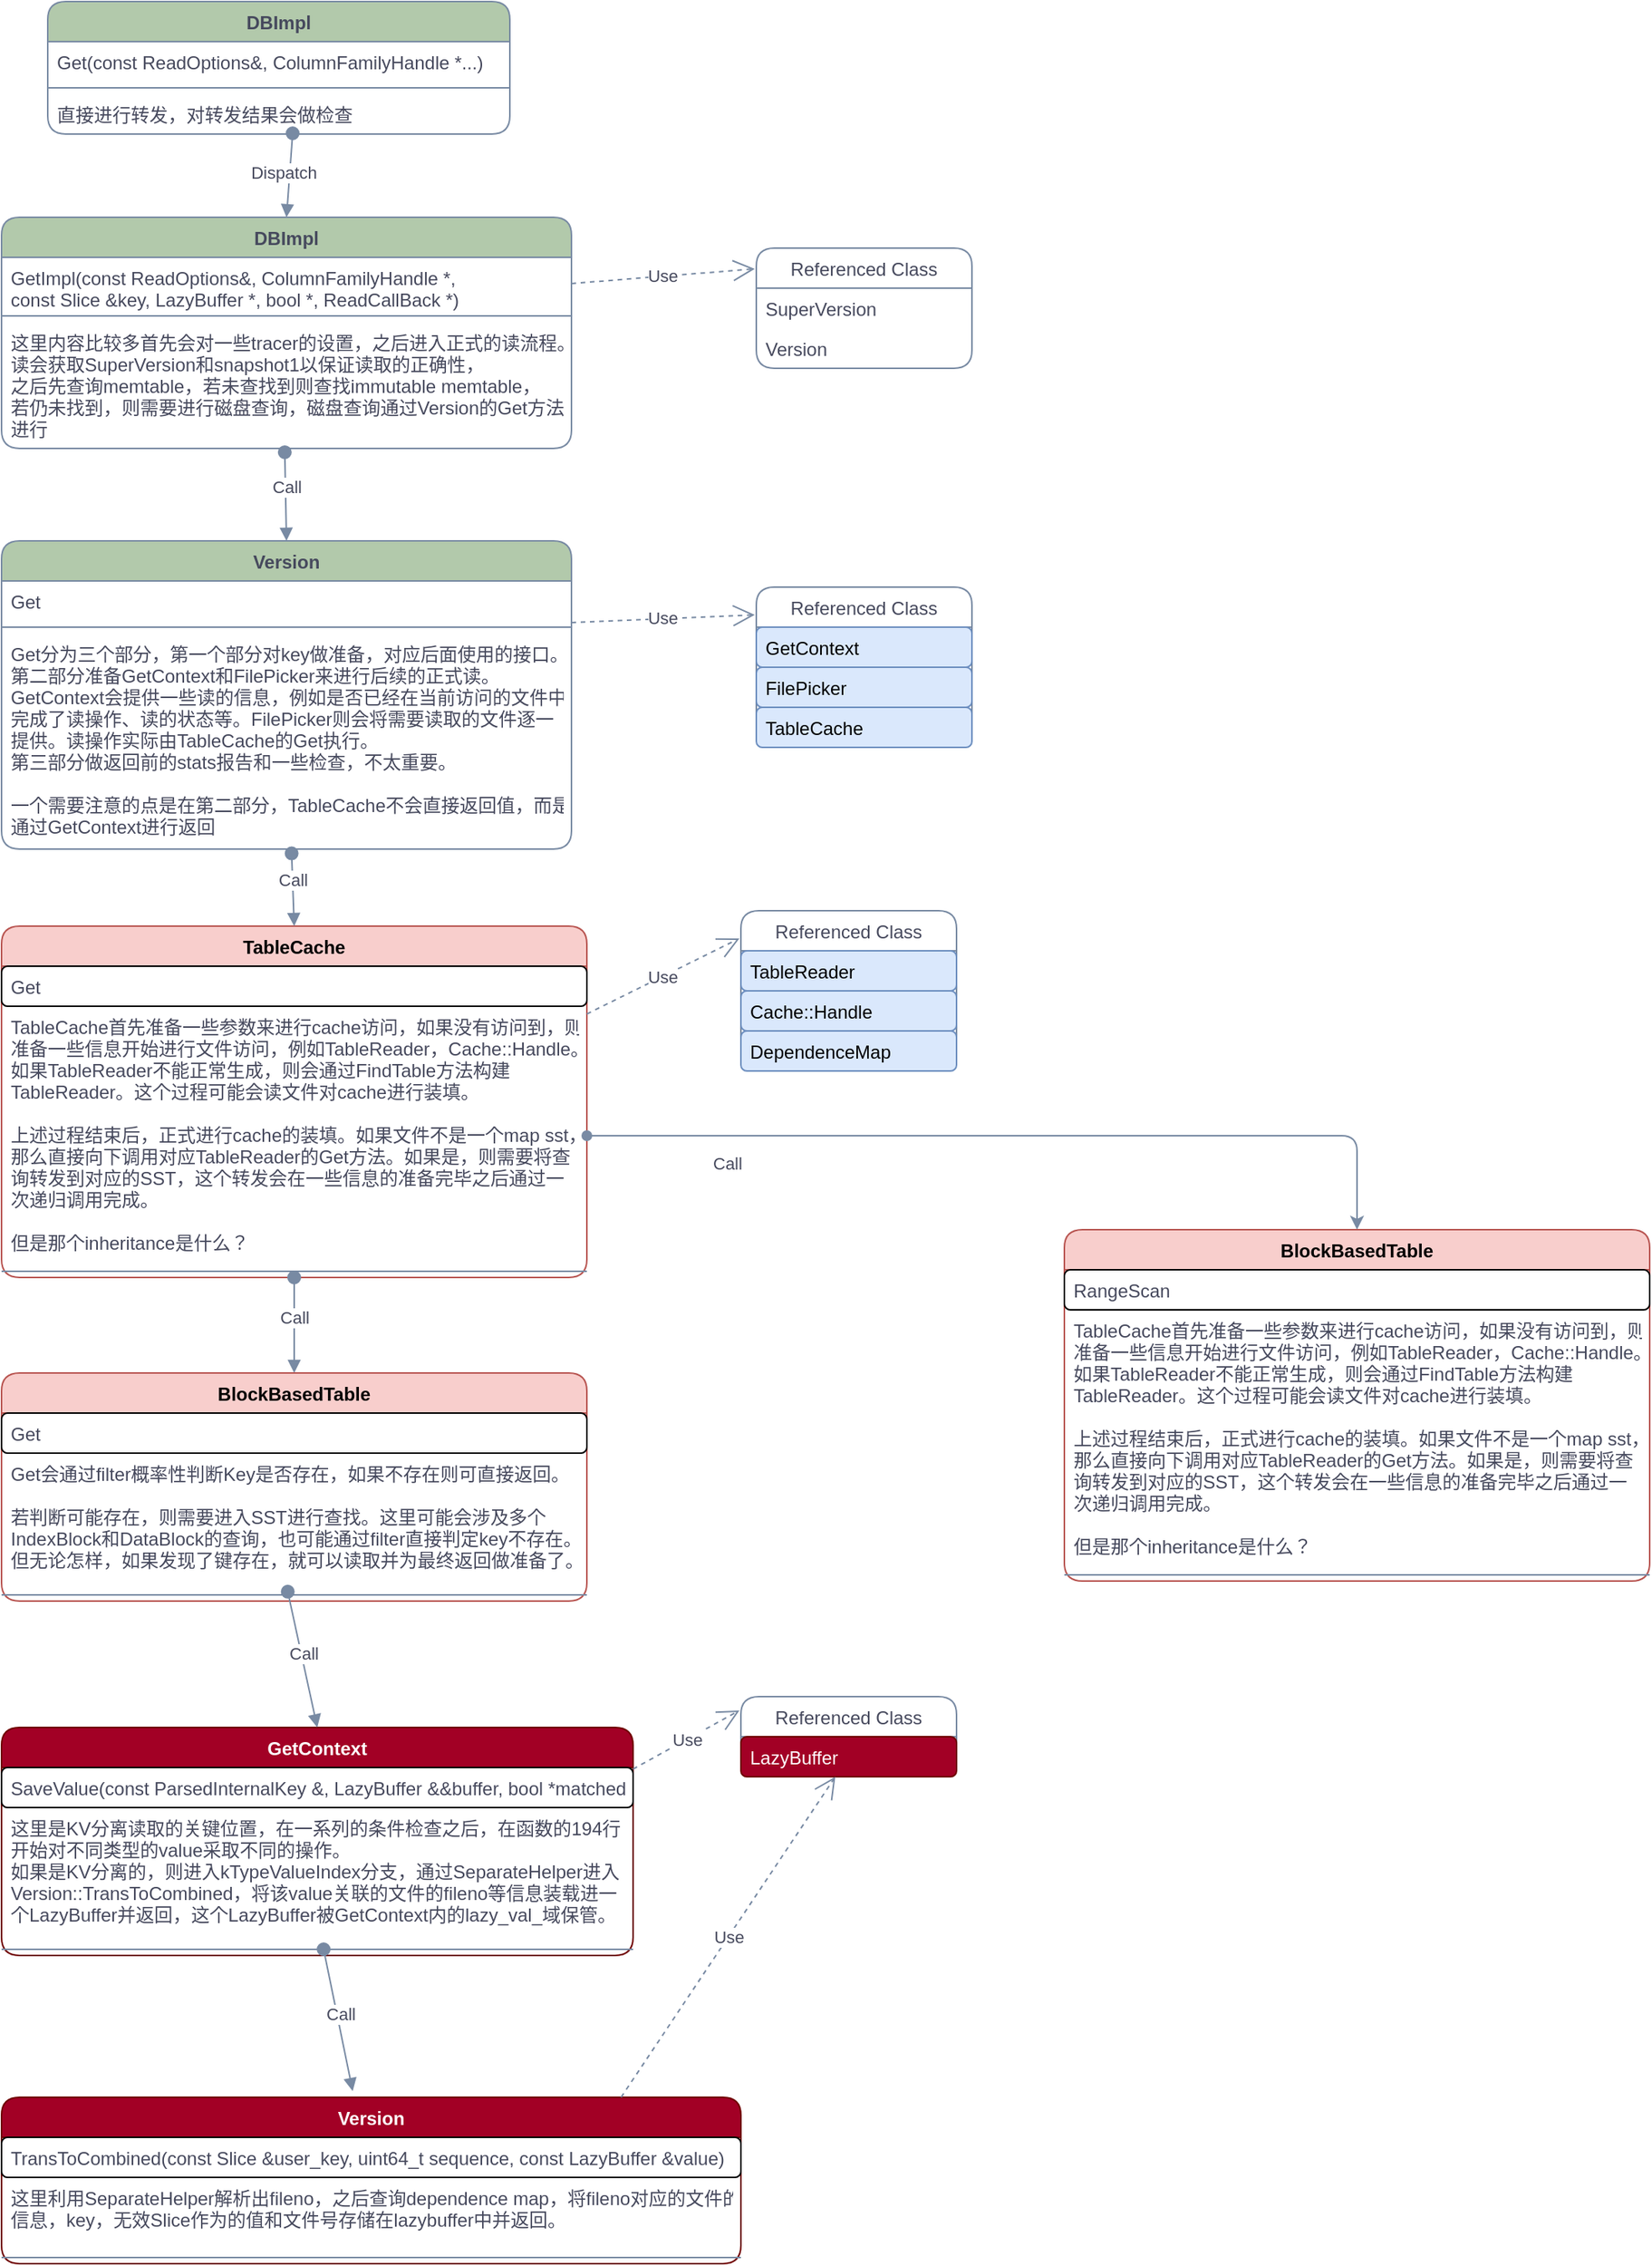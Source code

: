 <mxfile version="20.2.3" type="github" pages="2">
  <diagram id="C5RBs43oDa-KdzZeNtuy" name="Page-1">
    <mxGraphModel dx="1183" dy="696" grid="1" gridSize="10" guides="1" tooltips="1" connect="1" arrows="1" fold="1" page="1" pageScale="1" pageWidth="1169" pageHeight="1654" math="0" shadow="0">
      <root>
        <mxCell id="WIyWlLk6GJQsqaUBKTNV-0" />
        <mxCell id="WIyWlLk6GJQsqaUBKTNV-1" parent="WIyWlLk6GJQsqaUBKTNV-0" />
        <mxCell id="Qbf2WHQw0iOhFHIbaigR-1" value="DBImpl" style="swimlane;fontStyle=1;align=center;verticalAlign=top;childLayout=stackLayout;horizontal=1;startSize=26;horizontalStack=0;resizeParent=1;resizeParentMax=0;resizeLast=0;collapsible=1;marginBottom=0;fillColor=#B2C9AB;strokeColor=#788AA3;fontColor=#46495D;rounded=1;" parent="WIyWlLk6GJQsqaUBKTNV-1" vertex="1">
          <mxGeometry x="50" y="30" width="300" height="86" as="geometry" />
        </mxCell>
        <mxCell id="Qbf2WHQw0iOhFHIbaigR-2" value="Get(const ReadOptions&amp;, ColumnFamilyHandle *...)" style="text;strokeColor=none;fillColor=none;align=left;verticalAlign=top;spacingLeft=4;spacingRight=4;overflow=hidden;rotatable=0;points=[[0,0.5],[1,0.5]];portConstraint=eastwest;fontColor=#46495D;rounded=1;" parent="Qbf2WHQw0iOhFHIbaigR-1" vertex="1">
          <mxGeometry y="26" width="300" height="26" as="geometry" />
        </mxCell>
        <mxCell id="Qbf2WHQw0iOhFHIbaigR-3" value="" style="line;strokeWidth=1;fillColor=none;align=left;verticalAlign=middle;spacingTop=-1;spacingLeft=3;spacingRight=3;rotatable=0;labelPosition=right;points=[];portConstraint=eastwest;strokeColor=#788AA3;fontColor=#46495D;rounded=1;" parent="Qbf2WHQw0iOhFHIbaigR-1" vertex="1">
          <mxGeometry y="52" width="300" height="8" as="geometry" />
        </mxCell>
        <mxCell id="Qbf2WHQw0iOhFHIbaigR-4" value="直接进行转发，对转发结果会做检查" style="text;strokeColor=none;fillColor=none;align=left;verticalAlign=top;spacingLeft=4;spacingRight=4;overflow=hidden;rotatable=0;points=[[0,0.5],[1,0.5]];portConstraint=eastwest;fontColor=#46495D;rounded=1;" parent="Qbf2WHQw0iOhFHIbaigR-1" vertex="1">
          <mxGeometry y="60" width="300" height="26" as="geometry" />
        </mxCell>
        <mxCell id="Qbf2WHQw0iOhFHIbaigR-5" value="DBImpl" style="swimlane;fontStyle=1;align=center;verticalAlign=top;childLayout=stackLayout;horizontal=1;startSize=26;horizontalStack=0;resizeParent=1;resizeParentMax=0;resizeLast=0;collapsible=1;marginBottom=0;fillColor=#B2C9AB;strokeColor=#788AA3;fontColor=#46495D;rounded=1;" parent="WIyWlLk6GJQsqaUBKTNV-1" vertex="1">
          <mxGeometry x="20" y="170" width="370" height="150" as="geometry" />
        </mxCell>
        <mxCell id="Qbf2WHQw0iOhFHIbaigR-6" value="GetImpl(const ReadOptions&amp;, ColumnFamilyHandle *, &#xa;const Slice &amp;key, LazyBuffer *, bool *, ReadCallBack *) " style="text;strokeColor=none;fillColor=none;align=left;verticalAlign=top;spacingLeft=4;spacingRight=4;overflow=hidden;rotatable=0;points=[[0,0.5],[1,0.5]];portConstraint=eastwest;fontColor=#46495D;rounded=1;" parent="Qbf2WHQw0iOhFHIbaigR-5" vertex="1">
          <mxGeometry y="26" width="370" height="34" as="geometry" />
        </mxCell>
        <mxCell id="Qbf2WHQw0iOhFHIbaigR-7" value="" style="line;strokeWidth=1;fillColor=none;align=left;verticalAlign=middle;spacingTop=-1;spacingLeft=3;spacingRight=3;rotatable=0;labelPosition=right;points=[];portConstraint=eastwest;strokeColor=#788AA3;fontColor=#46495D;rounded=1;" parent="Qbf2WHQw0iOhFHIbaigR-5" vertex="1">
          <mxGeometry y="60" width="370" height="8" as="geometry" />
        </mxCell>
        <mxCell id="Qbf2WHQw0iOhFHIbaigR-8" value="这里内容比较多首先会对一些tracer的设置，之后进入正式的读流程。&#xa;读会获取SuperVersion和snapshot1以保证读取的正确性，&#xa;之后先查询memtable，若未查找到则查找immutable memtable，&#xa;若仍未找到，则需要进行磁盘查询，磁盘查询通过Version的Get方法&#xa;进行" style="text;strokeColor=none;fillColor=none;align=left;verticalAlign=top;spacingLeft=4;spacingRight=4;overflow=hidden;rotatable=0;points=[[0,0.5],[1,0.5]];portConstraint=eastwest;fontColor=#46495D;rounded=1;" parent="Qbf2WHQw0iOhFHIbaigR-5" vertex="1">
          <mxGeometry y="68" width="370" height="82" as="geometry" />
        </mxCell>
        <mxCell id="Qbf2WHQw0iOhFHIbaigR-10" value="Dispatch" style="html=1;verticalAlign=bottom;startArrow=oval;startFill=1;endArrow=block;startSize=8;rounded=1;exitX=0.53;exitY=0.981;exitDx=0;exitDy=0;entryX=0.5;entryY=0;entryDx=0;entryDy=0;exitPerimeter=0;strokeColor=#788AA3;fontColor=#46495D;" parent="WIyWlLk6GJQsqaUBKTNV-1" source="Qbf2WHQw0iOhFHIbaigR-4" target="Qbf2WHQw0iOhFHIbaigR-5" edge="1">
          <mxGeometry x="0.255" y="-3" width="60" relative="1" as="geometry">
            <mxPoint x="360" y="320" as="sourcePoint" />
            <mxPoint x="420" y="320" as="targetPoint" />
            <mxPoint as="offset" />
          </mxGeometry>
        </mxCell>
        <mxCell id="Qbf2WHQw0iOhFHIbaigR-13" value="Version" style="swimlane;fontStyle=1;align=center;verticalAlign=top;childLayout=stackLayout;horizontal=1;startSize=26;horizontalStack=0;resizeParent=1;resizeParentMax=0;resizeLast=0;collapsible=1;marginBottom=0;fillColor=#B2C9AB;strokeColor=#788AA3;fontColor=#46495D;rounded=1;" parent="WIyWlLk6GJQsqaUBKTNV-1" vertex="1">
          <mxGeometry x="20" y="380" width="370" height="200" as="geometry" />
        </mxCell>
        <mxCell id="Qbf2WHQw0iOhFHIbaigR-14" value="Get" style="text;strokeColor=none;fillColor=none;align=left;verticalAlign=top;spacingLeft=4;spacingRight=4;overflow=hidden;rotatable=0;points=[[0,0.5],[1,0.5]];portConstraint=eastwest;fontColor=#46495D;rounded=1;" parent="Qbf2WHQw0iOhFHIbaigR-13" vertex="1">
          <mxGeometry y="26" width="370" height="26" as="geometry" />
        </mxCell>
        <mxCell id="Qbf2WHQw0iOhFHIbaigR-15" value="" style="line;strokeWidth=1;fillColor=none;align=left;verticalAlign=middle;spacingTop=-1;spacingLeft=3;spacingRight=3;rotatable=0;labelPosition=right;points=[];portConstraint=eastwest;strokeColor=#788AA3;fontColor=#46495D;rounded=1;" parent="Qbf2WHQw0iOhFHIbaigR-13" vertex="1">
          <mxGeometry y="52" width="370" height="8" as="geometry" />
        </mxCell>
        <mxCell id="Qbf2WHQw0iOhFHIbaigR-16" value="Get分为三个部分，第一个部分对key做准备，对应后面使用的接口。&#xa;第二部分准备GetContext和FilePicker来进行后续的正式读。&#xa;GetContext会提供一些读的信息，例如是否已经在当前访问的文件中&#xa;完成了读操作、读的状态等。FilePicker则会将需要读取的文件逐一&#xa;提供。读操作实际由TableCache的Get执行。&#xa;第三部分做返回前的stats报告和一些检查，不太重要。&#xa;&#xa;一个需要注意的点是在第二部分，TableCache不会直接返回值，而是&#xa;通过GetContext进行返回&#xa;" style="text;strokeColor=none;fillColor=none;align=left;verticalAlign=top;spacingLeft=4;spacingRight=4;overflow=hidden;rotatable=0;points=[[0,0.5],[1,0.5]];portConstraint=eastwest;fontColor=#46495D;rounded=1;" parent="Qbf2WHQw0iOhFHIbaigR-13" vertex="1">
          <mxGeometry y="60" width="370" height="140" as="geometry" />
        </mxCell>
        <mxCell id="Qbf2WHQw0iOhFHIbaigR-17" value="Referenced Class" style="swimlane;fontStyle=0;childLayout=stackLayout;horizontal=1;startSize=26;fillColor=none;horizontalStack=0;resizeParent=1;resizeParentMax=0;resizeLast=0;collapsible=1;marginBottom=0;strokeColor=#788AA3;fontColor=#46495D;rounded=1;" parent="WIyWlLk6GJQsqaUBKTNV-1" vertex="1">
          <mxGeometry x="510" y="190" width="140" height="78" as="geometry" />
        </mxCell>
        <mxCell id="Qbf2WHQw0iOhFHIbaigR-18" value="SuperVersion" style="text;strokeColor=none;fillColor=none;align=left;verticalAlign=top;spacingLeft=4;spacingRight=4;overflow=hidden;rotatable=0;points=[[0,0.5],[1,0.5]];portConstraint=eastwest;fontColor=#46495D;rounded=1;" parent="Qbf2WHQw0iOhFHIbaigR-17" vertex="1">
          <mxGeometry y="26" width="140" height="26" as="geometry" />
        </mxCell>
        <mxCell id="Qbf2WHQw0iOhFHIbaigR-19" value="Version" style="text;strokeColor=none;fillColor=none;align=left;verticalAlign=top;spacingLeft=4;spacingRight=4;overflow=hidden;rotatable=0;points=[[0,0.5],[1,0.5]];portConstraint=eastwest;fontColor=#46495D;rounded=1;" parent="Qbf2WHQw0iOhFHIbaigR-17" vertex="1">
          <mxGeometry y="52" width="140" height="26" as="geometry" />
        </mxCell>
        <mxCell id="Qbf2WHQw0iOhFHIbaigR-21" value="Use" style="endArrow=open;endSize=12;dashed=1;html=1;rounded=1;exitX=1;exitY=0.5;exitDx=0;exitDy=0;entryX=-0.007;entryY=0.173;entryDx=0;entryDy=0;entryPerimeter=0;strokeColor=#788AA3;fontColor=#46495D;" parent="WIyWlLk6GJQsqaUBKTNV-1" source="Qbf2WHQw0iOhFHIbaigR-6" target="Qbf2WHQw0iOhFHIbaigR-17" edge="1">
          <mxGeometry width="160" relative="1" as="geometry">
            <mxPoint x="310" y="320" as="sourcePoint" />
            <mxPoint x="470" y="320" as="targetPoint" />
          </mxGeometry>
        </mxCell>
        <mxCell id="Qbf2WHQw0iOhFHIbaigR-23" value="Call" style="html=1;verticalAlign=bottom;startArrow=oval;startFill=1;endArrow=block;startSize=8;rounded=1;exitX=0.497;exitY=1.03;exitDx=0;exitDy=0;exitPerimeter=0;entryX=0.5;entryY=0;entryDx=0;entryDy=0;strokeColor=#788AA3;fontColor=#46495D;" parent="WIyWlLk6GJQsqaUBKTNV-1" source="Qbf2WHQw0iOhFHIbaigR-8" target="Qbf2WHQw0iOhFHIbaigR-13" edge="1">
          <mxGeometry x="0.112" width="60" relative="1" as="geometry">
            <mxPoint x="360" y="320" as="sourcePoint" />
            <mxPoint x="420" y="320" as="targetPoint" />
            <mxPoint as="offset" />
          </mxGeometry>
        </mxCell>
        <mxCell id="Qbf2WHQw0iOhFHIbaigR-24" value="Referenced Class" style="swimlane;fontStyle=0;childLayout=stackLayout;horizontal=1;startSize=26;fillColor=none;horizontalStack=0;resizeParent=1;resizeParentMax=0;resizeLast=0;collapsible=1;marginBottom=0;strokeColor=#788AA3;fontColor=#46495D;rounded=1;" parent="WIyWlLk6GJQsqaUBKTNV-1" vertex="1">
          <mxGeometry x="510" y="410" width="140" height="104" as="geometry">
            <mxRectangle x="510" y="410" width="140" height="30" as="alternateBounds" />
          </mxGeometry>
        </mxCell>
        <mxCell id="Qbf2WHQw0iOhFHIbaigR-25" value="GetContext" style="text;strokeColor=#6c8ebf;fillColor=#dae8fc;align=left;verticalAlign=top;spacingLeft=4;spacingRight=4;overflow=hidden;rotatable=0;points=[[0,0.5],[1,0.5]];portConstraint=eastwest;rounded=1;labelBackgroundColor=none;" parent="Qbf2WHQw0iOhFHIbaigR-24" vertex="1">
          <mxGeometry y="26" width="140" height="26" as="geometry" />
        </mxCell>
        <mxCell id="Qbf2WHQw0iOhFHIbaigR-26" value="FilePicker&#xa;" style="text;strokeColor=#6c8ebf;fillColor=#dae8fc;align=left;verticalAlign=top;spacingLeft=4;spacingRight=4;overflow=hidden;rotatable=0;points=[[0,0.5],[1,0.5]];portConstraint=eastwest;rounded=1;" parent="Qbf2WHQw0iOhFHIbaigR-24" vertex="1">
          <mxGeometry y="52" width="140" height="26" as="geometry" />
        </mxCell>
        <mxCell id="Qbf2WHQw0iOhFHIbaigR-30" value="TableCache" style="text;strokeColor=#6c8ebf;fillColor=#dae8fc;align=left;verticalAlign=top;spacingLeft=4;spacingRight=4;overflow=hidden;rotatable=0;points=[[0,0.5],[1,0.5]];portConstraint=eastwest;rounded=1;" parent="Qbf2WHQw0iOhFHIbaigR-24" vertex="1">
          <mxGeometry y="78" width="140" height="26" as="geometry" />
        </mxCell>
        <mxCell id="Qbf2WHQw0iOhFHIbaigR-27" value="Use" style="endArrow=open;endSize=12;dashed=1;html=1;rounded=1;exitX=1;exitY=0.5;exitDx=0;exitDy=0;entryX=-0.007;entryY=0.173;entryDx=0;entryDy=0;entryPerimeter=0;strokeColor=#788AA3;fontColor=#46495D;" parent="WIyWlLk6GJQsqaUBKTNV-1" target="Qbf2WHQw0iOhFHIbaigR-24" edge="1">
          <mxGeometry width="160" relative="1" as="geometry">
            <mxPoint x="390" y="433" as="sourcePoint" />
            <mxPoint x="470" y="540" as="targetPoint" />
          </mxGeometry>
        </mxCell>
        <mxCell id="Qbf2WHQw0iOhFHIbaigR-31" value="TableCache" style="swimlane;fontStyle=1;align=center;verticalAlign=top;childLayout=stackLayout;horizontal=1;startSize=26;horizontalStack=0;resizeParent=1;resizeParentMax=0;resizeLast=0;collapsible=1;marginBottom=0;fillColor=#f8cecc;strokeColor=#b85450;rounded=1;" parent="WIyWlLk6GJQsqaUBKTNV-1" vertex="1">
          <mxGeometry x="20" y="630" width="380" height="228" as="geometry" />
        </mxCell>
        <mxCell id="Qbf2WHQw0iOhFHIbaigR-32" value="Get" style="text;strokeColor=default;fillColor=none;align=left;verticalAlign=top;spacingLeft=4;spacingRight=4;overflow=hidden;rotatable=0;points=[[0,0.5],[1,0.5]];portConstraint=eastwest;fontColor=#46495D;rounded=1;" parent="Qbf2WHQw0iOhFHIbaigR-31" vertex="1">
          <mxGeometry y="26" width="380" height="26" as="geometry" />
        </mxCell>
        <mxCell id="Qbf2WHQw0iOhFHIbaigR-43" value="TableCache首先准备一些参数来进行cache访问，如果没有访问到，则&#xa;准备一些信息开始进行文件访问，例如TableReader，Cache::Handle。&#xa;如果TableReader不能正常生成，则会通过FindTable方法构建&#xa;TableReader。这个过程可能会读文件对cache进行装填。&#xa;&#xa;上述过程结束后，正式进行cache的装填。如果文件不是一个map sst，&#xa;那么直接向下调用对应TableReader的Get方法。如果是，则需要将查&#xa;询转发到对应的SST，这个转发会在一些信息的准备完毕之后通过一&#xa;次递归调用完成。&#xa;&#xa;但是那个inheritance是什么？" style="text;strokeColor=none;fillColor=none;align=left;verticalAlign=top;spacingLeft=4;spacingRight=4;overflow=hidden;rotatable=0;points=[[0,0.5],[1,0.5]];portConstraint=eastwest;fontColor=#46495D;rounded=1;" parent="Qbf2WHQw0iOhFHIbaigR-31" vertex="1">
          <mxGeometry y="52" width="380" height="168" as="geometry" />
        </mxCell>
        <mxCell id="Qbf2WHQw0iOhFHIbaigR-33" value="" style="line;strokeWidth=1;fillColor=none;align=left;verticalAlign=middle;spacingTop=-1;spacingLeft=3;spacingRight=3;rotatable=0;labelPosition=right;points=[];portConstraint=eastwest;strokeColor=#788AA3;fontColor=#46495D;rounded=1;" parent="Qbf2WHQw0iOhFHIbaigR-31" vertex="1">
          <mxGeometry y="220" width="380" height="8" as="geometry" />
        </mxCell>
        <mxCell id="Qbf2WHQw0iOhFHIbaigR-35" value="Call" style="html=1;verticalAlign=bottom;startArrow=oval;startFill=1;endArrow=block;startSize=8;rounded=1;exitX=0.509;exitY=1.02;exitDx=0;exitDy=0;exitPerimeter=0;entryX=0.5;entryY=0;entryDx=0;entryDy=0;strokeColor=#788AA3;fontColor=#46495D;" parent="WIyWlLk6GJQsqaUBKTNV-1" source="Qbf2WHQw0iOhFHIbaigR-16" target="Qbf2WHQw0iOhFHIbaigR-31" edge="1">
          <mxGeometry x="0.112" width="60" relative="1" as="geometry">
            <mxPoint x="213.89" y="332.46" as="sourcePoint" />
            <mxPoint x="215" y="400" as="targetPoint" />
            <mxPoint as="offset" />
          </mxGeometry>
        </mxCell>
        <mxCell id="Qbf2WHQw0iOhFHIbaigR-37" value="Referenced Class" style="swimlane;fontStyle=0;childLayout=stackLayout;horizontal=1;startSize=26;fillColor=none;horizontalStack=0;resizeParent=1;resizeParentMax=0;resizeLast=0;collapsible=1;marginBottom=0;strokeColor=#788AA3;fontColor=#46495D;rounded=1;" parent="WIyWlLk6GJQsqaUBKTNV-1" vertex="1">
          <mxGeometry x="500" y="620" width="140" height="104" as="geometry">
            <mxRectangle x="510" y="410" width="140" height="30" as="alternateBounds" />
          </mxGeometry>
        </mxCell>
        <mxCell id="Qbf2WHQw0iOhFHIbaigR-38" value="TableReader" style="text;strokeColor=#6c8ebf;fillColor=#dae8fc;align=left;verticalAlign=top;spacingLeft=4;spacingRight=4;overflow=hidden;rotatable=0;points=[[0,0.5],[1,0.5]];portConstraint=eastwest;rounded=1;labelBackgroundColor=none;" parent="Qbf2WHQw0iOhFHIbaigR-37" vertex="1">
          <mxGeometry y="26" width="140" height="26" as="geometry" />
        </mxCell>
        <mxCell id="Qbf2WHQw0iOhFHIbaigR-39" value="Cache::Handle" style="text;strokeColor=#6c8ebf;fillColor=#dae8fc;align=left;verticalAlign=top;spacingLeft=4;spacingRight=4;overflow=hidden;rotatable=0;points=[[0,0.5],[1,0.5]];portConstraint=eastwest;rounded=1;" parent="Qbf2WHQw0iOhFHIbaigR-37" vertex="1">
          <mxGeometry y="52" width="140" height="26" as="geometry" />
        </mxCell>
        <mxCell id="Qbf2WHQw0iOhFHIbaigR-40" value="DependenceMap" style="text;strokeColor=#6c8ebf;fillColor=#dae8fc;align=left;verticalAlign=top;spacingLeft=4;spacingRight=4;overflow=hidden;rotatable=0;points=[[0,0.5],[1,0.5]];portConstraint=eastwest;rounded=1;" parent="Qbf2WHQw0iOhFHIbaigR-37" vertex="1">
          <mxGeometry y="78" width="140" height="26" as="geometry" />
        </mxCell>
        <mxCell id="Qbf2WHQw0iOhFHIbaigR-41" value="Use" style="endArrow=open;endSize=12;dashed=1;html=1;rounded=1;exitX=1;exitY=0.25;exitDx=0;exitDy=0;entryX=-0.007;entryY=0.173;entryDx=0;entryDy=0;entryPerimeter=0;strokeColor=#788AA3;fontColor=#46495D;" parent="WIyWlLk6GJQsqaUBKTNV-1" source="Qbf2WHQw0iOhFHIbaigR-31" target="Qbf2WHQw0iOhFHIbaigR-37" edge="1">
          <mxGeometry width="160" relative="1" as="geometry">
            <mxPoint x="380" y="643" as="sourcePoint" />
            <mxPoint x="460" y="750" as="targetPoint" />
          </mxGeometry>
        </mxCell>
        <mxCell id="Qbf2WHQw0iOhFHIbaigR-48" value="Call" style="html=1;verticalAlign=bottom;startArrow=oval;startFill=1;endArrow=block;startSize=8;rounded=1;entryX=0.5;entryY=0;entryDx=0;entryDy=0;strokeColor=#788AA3;fontColor=#46495D;exitX=0.5;exitY=1;exitDx=0;exitDy=0;" parent="WIyWlLk6GJQsqaUBKTNV-1" source="Qbf2WHQw0iOhFHIbaigR-31" edge="1">
          <mxGeometry x="0.112" width="60" relative="1" as="geometry">
            <mxPoint x="230" y="850" as="sourcePoint" />
            <mxPoint x="210" y="920" as="targetPoint" />
            <mxPoint as="offset" />
          </mxGeometry>
        </mxCell>
        <mxCell id="Qbf2WHQw0iOhFHIbaigR-56" style="edgeStyle=orthogonalEdgeStyle;rounded=1;orthogonalLoop=1;jettySize=auto;html=1;entryX=0.5;entryY=0;entryDx=0;entryDy=0;fontColor=#46495D;strokeColor=#788AA3;fillColor=#B2C9AB;startArrow=oval;startFill=1;" parent="WIyWlLk6GJQsqaUBKTNV-1" source="Qbf2WHQw0iOhFHIbaigR-43" target="Qbf2WHQw0iOhFHIbaigR-64" edge="1">
          <mxGeometry relative="1" as="geometry">
            <mxPoint x="620" y="920" as="targetPoint" />
          </mxGeometry>
        </mxCell>
        <mxCell id="Qbf2WHQw0iOhFHIbaigR-57" value="&lt;meta charset=&quot;utf-8&quot;&gt;&lt;span style=&quot;color: rgb(70, 73, 93); font-family: Helvetica; font-size: 11px; font-style: normal; font-variant-ligatures: normal; font-variant-caps: normal; font-weight: 400; letter-spacing: normal; orphans: 2; text-align: center; text-indent: 0px; text-transform: none; widows: 2; word-spacing: 0px; -webkit-text-stroke-width: 0px; background-color: rgb(255, 255, 255); text-decoration-thickness: initial; text-decoration-style: initial; text-decoration-color: initial; float: none; display: inline !important;&quot;&gt;Call&lt;/span&gt;" style="text;whiteSpace=wrap;html=1;fontColor=#46495D;" parent="WIyWlLk6GJQsqaUBKTNV-1" vertex="1">
          <mxGeometry x="480" y="770" width="30" height="40" as="geometry" />
        </mxCell>
        <mxCell id="Qbf2WHQw0iOhFHIbaigR-60" value="BlockBasedTable" style="swimlane;fontStyle=1;align=center;verticalAlign=top;childLayout=stackLayout;horizontal=1;startSize=26;horizontalStack=0;resizeParent=1;resizeParentMax=0;resizeLast=0;collapsible=1;marginBottom=0;fillColor=#f8cecc;strokeColor=#b85450;rounded=1;" parent="WIyWlLk6GJQsqaUBKTNV-1" vertex="1">
          <mxGeometry x="20" y="920" width="380" height="148" as="geometry" />
        </mxCell>
        <mxCell id="Qbf2WHQw0iOhFHIbaigR-61" value="Get" style="text;strokeColor=default;fillColor=none;align=left;verticalAlign=top;spacingLeft=4;spacingRight=4;overflow=hidden;rotatable=0;points=[[0,0.5],[1,0.5]];portConstraint=eastwest;fontColor=#46495D;rounded=1;" parent="Qbf2WHQw0iOhFHIbaigR-60" vertex="1">
          <mxGeometry y="26" width="380" height="26" as="geometry" />
        </mxCell>
        <mxCell id="Qbf2WHQw0iOhFHIbaigR-62" value="Get会通过filter概率性判断Key是否存在，如果不存在则可直接返回。&#xa;&#xa;若判断可能存在，则需要进入SST进行查找。这里可能会涉及多个&#xa;IndexBlock和DataBlock的查询，也可能通过filter直接判定key不存在。&#xa;但无论怎样，如果发现了键存在，就可以读取并为最终返回做准备了。" style="text;strokeColor=none;fillColor=none;align=left;verticalAlign=top;spacingLeft=4;spacingRight=4;overflow=hidden;rotatable=0;points=[[0,0.5],[1,0.5]];portConstraint=eastwest;fontColor=#46495D;rounded=1;" parent="Qbf2WHQw0iOhFHIbaigR-60" vertex="1">
          <mxGeometry y="52" width="380" height="88" as="geometry" />
        </mxCell>
        <mxCell id="Qbf2WHQw0iOhFHIbaigR-63" value="" style="line;strokeWidth=1;fillColor=none;align=left;verticalAlign=middle;spacingTop=-1;spacingLeft=3;spacingRight=3;rotatable=0;labelPosition=right;points=[];portConstraint=eastwest;strokeColor=#788AA3;fontColor=#46495D;rounded=1;" parent="Qbf2WHQw0iOhFHIbaigR-60" vertex="1">
          <mxGeometry y="140" width="380" height="8" as="geometry" />
        </mxCell>
        <mxCell id="Qbf2WHQw0iOhFHIbaigR-64" value="BlockBasedTable" style="swimlane;fontStyle=1;align=center;verticalAlign=top;childLayout=stackLayout;horizontal=1;startSize=26;horizontalStack=0;resizeParent=1;resizeParentMax=0;resizeLast=0;collapsible=1;marginBottom=0;fillColor=#f8cecc;strokeColor=#b85450;rounded=1;" parent="WIyWlLk6GJQsqaUBKTNV-1" vertex="1">
          <mxGeometry x="710" y="827" width="380" height="228" as="geometry" />
        </mxCell>
        <mxCell id="Qbf2WHQw0iOhFHIbaigR-65" value="RangeScan" style="text;strokeColor=default;fillColor=none;align=left;verticalAlign=top;spacingLeft=4;spacingRight=4;overflow=hidden;rotatable=0;points=[[0,0.5],[1,0.5]];portConstraint=eastwest;fontColor=#46495D;rounded=1;" parent="Qbf2WHQw0iOhFHIbaigR-64" vertex="1">
          <mxGeometry y="26" width="380" height="26" as="geometry" />
        </mxCell>
        <mxCell id="Qbf2WHQw0iOhFHIbaigR-66" value="TableCache首先准备一些参数来进行cache访问，如果没有访问到，则&#xa;准备一些信息开始进行文件访问，例如TableReader，Cache::Handle。&#xa;如果TableReader不能正常生成，则会通过FindTable方法构建&#xa;TableReader。这个过程可能会读文件对cache进行装填。&#xa;&#xa;上述过程结束后，正式进行cache的装填。如果文件不是一个map sst，&#xa;那么直接向下调用对应TableReader的Get方法。如果是，则需要将查&#xa;询转发到对应的SST，这个转发会在一些信息的准备完毕之后通过一&#xa;次递归调用完成。&#xa;&#xa;但是那个inheritance是什么？" style="text;strokeColor=none;fillColor=none;align=left;verticalAlign=top;spacingLeft=4;spacingRight=4;overflow=hidden;rotatable=0;points=[[0,0.5],[1,0.5]];portConstraint=eastwest;fontColor=#46495D;rounded=1;" parent="Qbf2WHQw0iOhFHIbaigR-64" vertex="1">
          <mxGeometry y="52" width="380" height="168" as="geometry" />
        </mxCell>
        <mxCell id="Qbf2WHQw0iOhFHIbaigR-67" value="" style="line;strokeWidth=1;fillColor=none;align=left;verticalAlign=middle;spacingTop=-1;spacingLeft=3;spacingRight=3;rotatable=0;labelPosition=right;points=[];portConstraint=eastwest;strokeColor=#788AA3;fontColor=#46495D;rounded=1;" parent="Qbf2WHQw0iOhFHIbaigR-64" vertex="1">
          <mxGeometry y="220" width="380" height="8" as="geometry" />
        </mxCell>
        <mxCell id="Qbf2WHQw0iOhFHIbaigR-68" value="GetContext" style="swimlane;fontStyle=1;align=center;verticalAlign=top;childLayout=stackLayout;horizontal=1;startSize=26;horizontalStack=0;resizeParent=1;resizeParentMax=0;resizeLast=0;collapsible=1;marginBottom=0;fillColor=#a20025;strokeColor=#6F0000;rounded=1;fontColor=#ffffff;" parent="WIyWlLk6GJQsqaUBKTNV-1" vertex="1">
          <mxGeometry x="20" y="1150" width="410" height="148" as="geometry" />
        </mxCell>
        <mxCell id="Qbf2WHQw0iOhFHIbaigR-69" value="SaveValue(const ParsedInternalKey &amp;, LazyBuffer &amp;&amp;buffer, bool *matched)" style="text;strokeColor=default;fillColor=none;align=left;verticalAlign=top;spacingLeft=4;spacingRight=4;overflow=hidden;rotatable=0;points=[[0,0.5],[1,0.5]];portConstraint=eastwest;fontColor=#46495D;rounded=1;" parent="Qbf2WHQw0iOhFHIbaigR-68" vertex="1">
          <mxGeometry y="26" width="410" height="26" as="geometry" />
        </mxCell>
        <mxCell id="Qbf2WHQw0iOhFHIbaigR-70" value="这里是KV分离读取的关键位置，在一系列的条件检查之后，在函数的194行&#xa;开始对不同类型的value采取不同的操作。&#xa;如果是KV分离的，则进入kTypeValueIndex分支，通过SeparateHelper进入&#xa;Version::TransToCombined，将该value关联的文件的fileno等信息装载进一&#xa;个LazyBuffer并返回，这个LazyBuffer被GetContext内的lazy_val_域保管。" style="text;strokeColor=none;fillColor=none;align=left;verticalAlign=top;spacingLeft=4;spacingRight=4;overflow=hidden;rotatable=0;points=[[0,0.5],[1,0.5]];portConstraint=eastwest;fontColor=#46495D;rounded=1;" parent="Qbf2WHQw0iOhFHIbaigR-68" vertex="1">
          <mxGeometry y="52" width="410" height="88" as="geometry" />
        </mxCell>
        <mxCell id="Qbf2WHQw0iOhFHIbaigR-71" value="" style="line;strokeWidth=1;fillColor=none;align=left;verticalAlign=middle;spacingTop=-1;spacingLeft=3;spacingRight=3;rotatable=0;labelPosition=right;points=[];portConstraint=eastwest;strokeColor=#788AA3;fontColor=#46495D;rounded=1;" parent="Qbf2WHQw0iOhFHIbaigR-68" vertex="1">
          <mxGeometry y="140" width="410" height="8" as="geometry" />
        </mxCell>
        <mxCell id="Qbf2WHQw0iOhFHIbaigR-72" value="Call" style="html=1;verticalAlign=bottom;startArrow=oval;startFill=1;endArrow=block;startSize=8;rounded=1;entryX=0.5;entryY=0;entryDx=0;entryDy=0;strokeColor=#788AA3;fontColor=#46495D;exitX=0.489;exitY=0.24;exitDx=0;exitDy=0;exitPerimeter=0;" parent="WIyWlLk6GJQsqaUBKTNV-1" source="Qbf2WHQw0iOhFHIbaigR-63" target="Qbf2WHQw0iOhFHIbaigR-68" edge="1">
          <mxGeometry x="0.112" width="60" relative="1" as="geometry">
            <mxPoint x="220" y="868" as="sourcePoint" />
            <mxPoint x="220" y="930" as="targetPoint" />
            <mxPoint as="offset" />
          </mxGeometry>
        </mxCell>
        <mxCell id="Qbf2WHQw0iOhFHIbaigR-78" value="Referenced Class" style="swimlane;fontStyle=0;childLayout=stackLayout;horizontal=1;startSize=26;fillColor=none;horizontalStack=0;resizeParent=1;resizeParentMax=0;resizeLast=0;collapsible=1;marginBottom=0;strokeColor=#788AA3;fontColor=#46495D;rounded=1;" parent="WIyWlLk6GJQsqaUBKTNV-1" vertex="1">
          <mxGeometry x="500" y="1130" width="140" height="52" as="geometry">
            <mxRectangle x="510" y="410" width="140" height="30" as="alternateBounds" />
          </mxGeometry>
        </mxCell>
        <mxCell id="Qbf2WHQw0iOhFHIbaigR-79" value="LazyBuffer" style="text;strokeColor=#6F0000;fillColor=#a20025;align=left;verticalAlign=top;spacingLeft=4;spacingRight=4;overflow=hidden;rotatable=0;points=[[0,0.5],[1,0.5]];portConstraint=eastwest;rounded=1;labelBackgroundColor=none;fontColor=#ffffff;" parent="Qbf2WHQw0iOhFHIbaigR-78" vertex="1">
          <mxGeometry y="26" width="140" height="26" as="geometry" />
        </mxCell>
        <mxCell id="Qbf2WHQw0iOhFHIbaigR-82" value="Use" style="endArrow=open;endSize=12;dashed=1;html=1;rounded=1;exitX=1;exitY=0.25;exitDx=0;exitDy=0;entryX=-0.007;entryY=0.173;entryDx=0;entryDy=0;entryPerimeter=0;strokeColor=#788AA3;fontColor=#46495D;" parent="WIyWlLk6GJQsqaUBKTNV-1" target="Qbf2WHQw0iOhFHIbaigR-78" edge="1">
          <mxGeometry width="160" relative="1" as="geometry">
            <mxPoint x="430" y="1177.0" as="sourcePoint" />
            <mxPoint x="490" y="1240" as="targetPoint" />
          </mxGeometry>
        </mxCell>
        <mxCell id="Ulyw2CnoF-tHrXGGG-Es-0" value="Version" style="swimlane;fontStyle=1;align=center;verticalAlign=top;childLayout=stackLayout;horizontal=1;startSize=26;horizontalStack=0;resizeParent=1;resizeParentMax=0;resizeLast=0;collapsible=1;marginBottom=0;fillColor=#a20025;strokeColor=#6F0000;rounded=1;fontColor=#ffffff;" vertex="1" parent="WIyWlLk6GJQsqaUBKTNV-1">
          <mxGeometry x="20" y="1390" width="480" height="108" as="geometry" />
        </mxCell>
        <mxCell id="Ulyw2CnoF-tHrXGGG-Es-1" value="TransToCombined(const Slice &amp;user_key, uint64_t sequence, const LazyBuffer &amp;value)" style="text;strokeColor=default;fillColor=none;align=left;verticalAlign=top;spacingLeft=4;spacingRight=4;overflow=hidden;rotatable=0;points=[[0,0.5],[1,0.5]];portConstraint=eastwest;fontColor=#46495D;rounded=1;" vertex="1" parent="Ulyw2CnoF-tHrXGGG-Es-0">
          <mxGeometry y="26" width="480" height="26" as="geometry" />
        </mxCell>
        <mxCell id="Ulyw2CnoF-tHrXGGG-Es-2" value="这里利用SeparateHelper解析出fileno，之后查询dependence map，将fileno对应的文件的&#xa;信息，key，无效Slice作为的值和文件号存储在lazybuffer中并返回。" style="text;strokeColor=none;fillColor=none;align=left;verticalAlign=top;spacingLeft=4;spacingRight=4;overflow=hidden;rotatable=0;points=[[0,0.5],[1,0.5]];portConstraint=eastwest;fontColor=#46495D;rounded=1;" vertex="1" parent="Ulyw2CnoF-tHrXGGG-Es-0">
          <mxGeometry y="52" width="480" height="48" as="geometry" />
        </mxCell>
        <mxCell id="Ulyw2CnoF-tHrXGGG-Es-3" value="" style="line;strokeWidth=1;fillColor=none;align=left;verticalAlign=middle;spacingTop=-1;spacingLeft=3;spacingRight=3;rotatable=0;labelPosition=right;points=[];portConstraint=eastwest;strokeColor=#788AA3;fontColor=#46495D;rounded=1;" vertex="1" parent="Ulyw2CnoF-tHrXGGG-Es-0">
          <mxGeometry y="100" width="480" height="8" as="geometry" />
        </mxCell>
        <mxCell id="Ulyw2CnoF-tHrXGGG-Es-4" value="Use" style="endArrow=open;endSize=12;dashed=1;html=1;rounded=1;exitX=0.838;exitY=0;exitDx=0;exitDy=0;strokeColor=#788AA3;fontColor=#46495D;exitPerimeter=0;" edge="1" parent="WIyWlLk6GJQsqaUBKTNV-1" source="Ulyw2CnoF-tHrXGGG-Es-0" target="Qbf2WHQw0iOhFHIbaigR-79">
          <mxGeometry width="160" relative="1" as="geometry">
            <mxPoint x="440" y="1187.0" as="sourcePoint" />
            <mxPoint x="509.02" y="1148.996" as="targetPoint" />
          </mxGeometry>
        </mxCell>
        <mxCell id="Ulyw2CnoF-tHrXGGG-Es-5" value="Call" style="html=1;verticalAlign=bottom;startArrow=oval;startFill=1;endArrow=block;startSize=8;rounded=1;entryX=0.475;entryY=-0.037;entryDx=0;entryDy=0;strokeColor=#788AA3;fontColor=#46495D;exitX=0.51;exitY=0.5;exitDx=0;exitDy=0;exitPerimeter=0;entryPerimeter=0;" edge="1" parent="WIyWlLk6GJQsqaUBKTNV-1" source="Qbf2WHQw0iOhFHIbaigR-71" target="Ulyw2CnoF-tHrXGGG-Es-0">
          <mxGeometry x="0.112" width="60" relative="1" as="geometry">
            <mxPoint x="215.82" y="1071.92" as="sourcePoint" />
            <mxPoint x="235" y="1160" as="targetPoint" />
            <mxPoint as="offset" />
          </mxGeometry>
        </mxCell>
      </root>
    </mxGraphModel>
  </diagram>
  <diagram id="m46GOAiehJxaxiVNO8Wq" name="第 2 页">
    <mxGraphModel dx="946" dy="614" grid="1" gridSize="10" guides="1" tooltips="1" connect="1" arrows="1" fold="1" page="1" pageScale="1" pageWidth="1169" pageHeight="1654" math="0" shadow="0">
      <root>
        <mxCell id="0" />
        <mxCell id="1" parent="0" />
      </root>
    </mxGraphModel>
  </diagram>
</mxfile>
